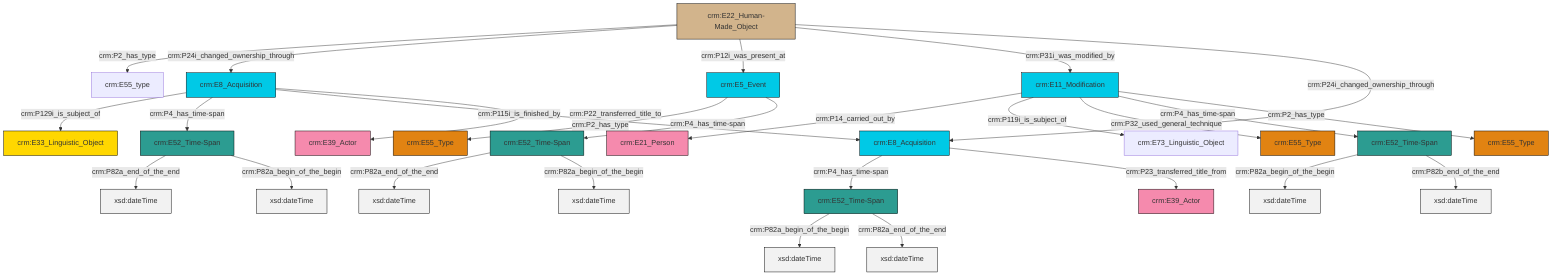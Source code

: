 graph TD
classDef Literal fill:#f2f2f2,stroke:#000000;
classDef CRM_Entity fill:#FFFFFF,stroke:#000000;
classDef Temporal_Entity fill:#00C9E6, stroke:#000000;
classDef Type fill:#E18312, stroke:#000000;
classDef Time-Span fill:#2C9C91, stroke:#000000;
classDef Appellation fill:#FFEB7F, stroke:#000000;
classDef Place fill:#008836, stroke:#000000;
classDef Persistent_Item fill:#B266B2, stroke:#000000;
classDef Conceptual_Object fill:#FFD700, stroke:#000000;
classDef Physical_Thing fill:#D2B48C, stroke:#000000;
classDef Actor fill:#f58aad, stroke:#000000;
classDef PC_Classes fill:#4ce600, stroke:#000000;
classDef Multi fill:#cccccc,stroke:#000000;

0["crm:E11_Modification"]:::Temporal_Entity -->|crm:P14_carried_out_by| 1["crm:E21_Person"]:::Actor
2["crm:E22_Human-Made_Object"]:::Physical_Thing -->|crm:P2_has_type| 3["crm:E55_type"]:::Default
0["crm:E11_Modification"]:::Temporal_Entity -->|crm:P119i_is_subject_of| 5["crm:E73_Linguistic_Object"]:::Default
10["crm:E5_Event"]:::Temporal_Entity -->|crm:P2_has_type| 11["crm:E55_Type"]:::Type
12["crm:E52_Time-Span"]:::Time-Span -->|crm:P82a_begin_of_the_begin| 13[xsd:dateTime]:::Literal
10["crm:E5_Event"]:::Temporal_Entity -->|crm:P4_has_time-span| 14["crm:E52_Time-Span"]:::Time-Span
0["crm:E11_Modification"]:::Temporal_Entity -->|crm:P32_used_general_technique| 15["crm:E55_Type"]:::Type
0["crm:E11_Modification"]:::Temporal_Entity -->|crm:P4_has_time-span| 12["crm:E52_Time-Span"]:::Time-Span
16["crm:E8_Acquisition"]:::Temporal_Entity -->|crm:P129i_is_subject_of| 17["crm:E33_Linguistic_Object"]:::Conceptual_Object
14["crm:E52_Time-Span"]:::Time-Span -->|crm:P82a_end_of_the_end| 19[xsd:dateTime]:::Literal
21["crm:E8_Acquisition"]:::Temporal_Entity -->|crm:P4_has_time-span| 22["crm:E52_Time-Span"]:::Time-Span
0["crm:E11_Modification"]:::Temporal_Entity -->|crm:P2_has_type| 6["crm:E55_Type"]:::Type
16["crm:E8_Acquisition"]:::Temporal_Entity -->|crm:P4_has_time-span| 23["crm:E52_Time-Span"]:::Time-Span
2["crm:E22_Human-Made_Object"]:::Physical_Thing -->|crm:P24i_changed_ownership_through| 16["crm:E8_Acquisition"]:::Temporal_Entity
23["crm:E52_Time-Span"]:::Time-Span -->|crm:P82a_end_of_the_end| 24[xsd:dateTime]:::Literal
2["crm:E22_Human-Made_Object"]:::Physical_Thing -->|crm:P12i_was_present_at| 10["crm:E5_Event"]:::Temporal_Entity
16["crm:E8_Acquisition"]:::Temporal_Entity -->|crm:P115i_is_finished_by| 21["crm:E8_Acquisition"]:::Temporal_Entity
12["crm:E52_Time-Span"]:::Time-Span -->|crm:P82b_end_of_the_end| 30[xsd:dateTime]:::Literal
2["crm:E22_Human-Made_Object"]:::Physical_Thing -->|crm:P31i_was_modified_by| 0["crm:E11_Modification"]:::Temporal_Entity
2["crm:E22_Human-Made_Object"]:::Physical_Thing -->|crm:P24i_changed_ownership_through| 21["crm:E8_Acquisition"]:::Temporal_Entity
22["crm:E52_Time-Span"]:::Time-Span -->|crm:P82a_begin_of_the_begin| 31[xsd:dateTime]:::Literal
22["crm:E52_Time-Span"]:::Time-Span -->|crm:P82a_end_of_the_end| 36[xsd:dateTime]:::Literal
14["crm:E52_Time-Span"]:::Time-Span -->|crm:P82a_begin_of_the_begin| 38[xsd:dateTime]:::Literal
23["crm:E52_Time-Span"]:::Time-Span -->|crm:P82a_begin_of_the_begin| 39[xsd:dateTime]:::Literal
16["crm:E8_Acquisition"]:::Temporal_Entity -->|crm:P22_transferred_title_to| 33["crm:E39_Actor"]:::Actor
21["crm:E8_Acquisition"]:::Temporal_Entity -->|crm:P23_transferred_title_from| 27["crm:E39_Actor"]:::Actor